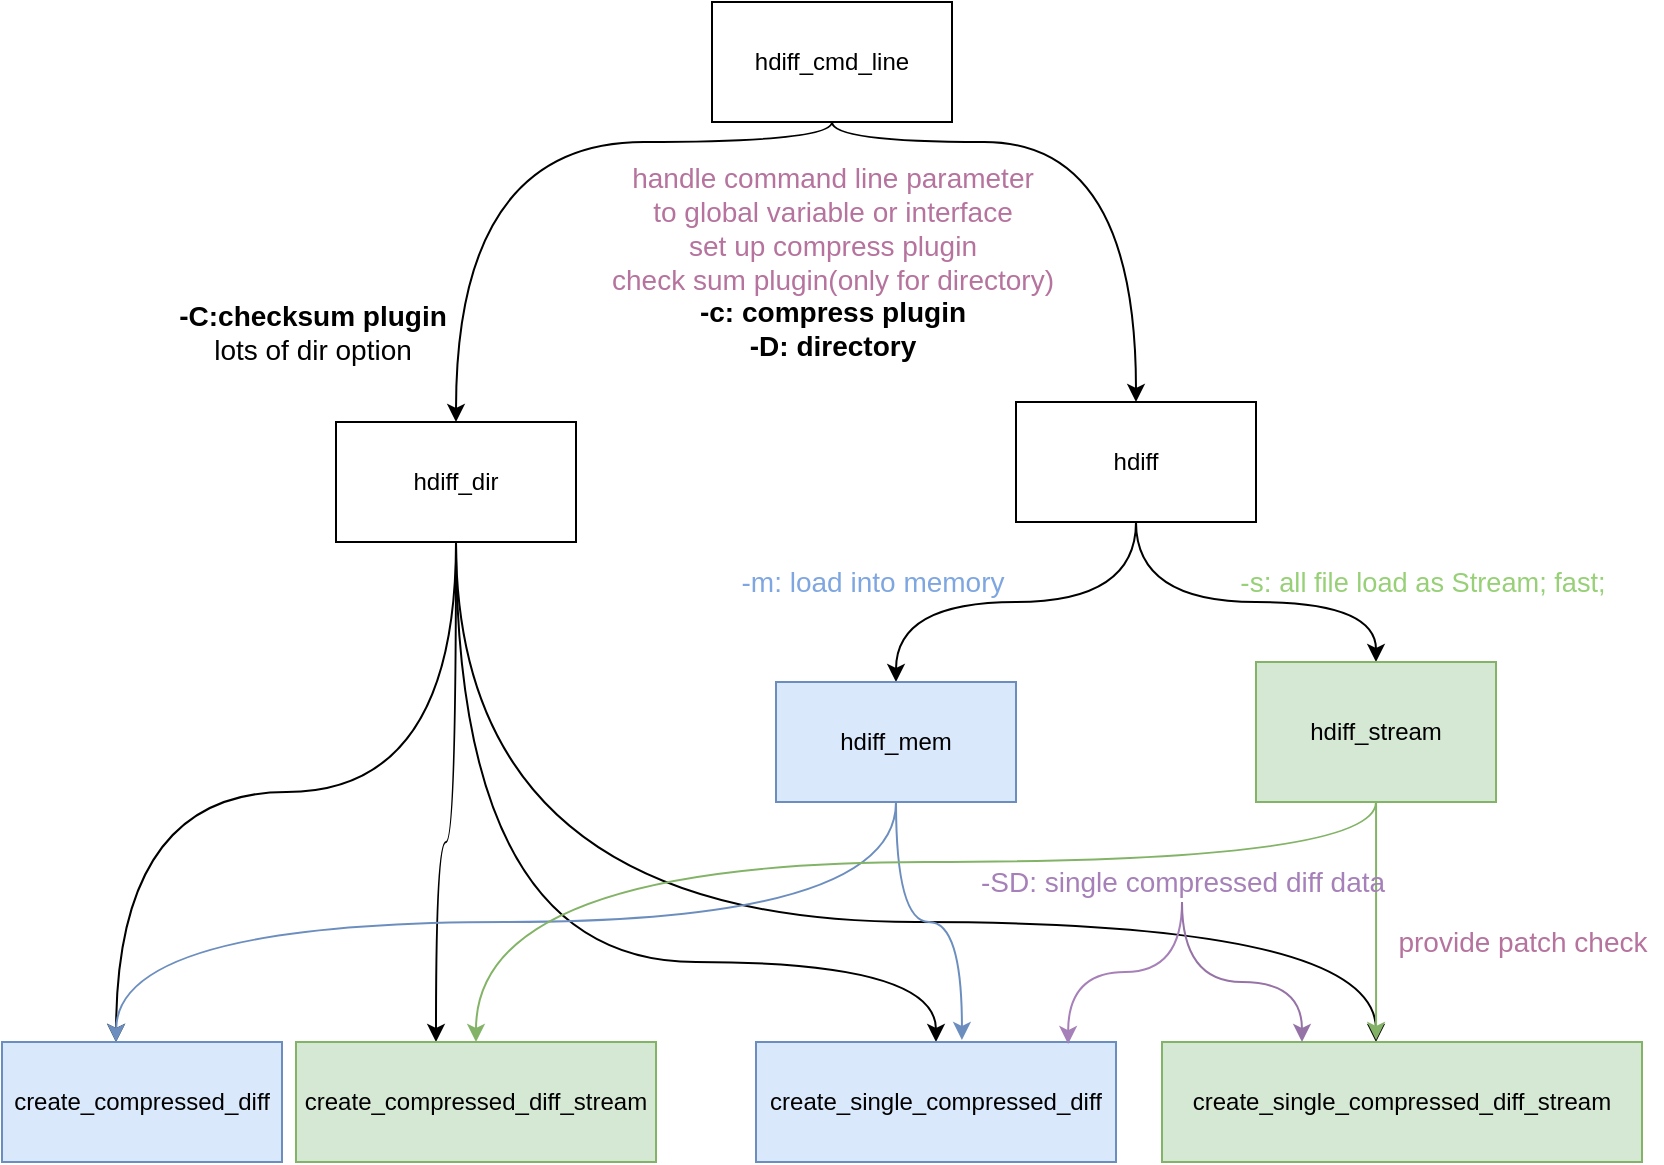 <mxfile version="14.9.3" type="github">
  <diagram id="71C2lTWhqn7iXaAkYp9l" name="Page-1">
    <mxGraphModel dx="1106" dy="564" grid="1" gridSize="10" guides="1" tooltips="1" connect="1" arrows="1" fold="1" page="1" pageScale="1" pageWidth="850" pageHeight="1100" math="0" shadow="0">
      <root>
        <mxCell id="0" />
        <mxCell id="1" parent="0" />
        <mxCell id="RPoBLLqZ5S25w6Av_XMs-28" style="edgeStyle=orthogonalEdgeStyle;curved=1;orthogonalLoop=1;jettySize=auto;html=1;entryX=0.5;entryY=0;entryDx=0;entryDy=0;strokeColor=#000000;" edge="1" parent="1" source="RPoBLLqZ5S25w6Av_XMs-1" target="RPoBLLqZ5S25w6Av_XMs-2">
          <mxGeometry relative="1" as="geometry">
            <Array as="points">
              <mxPoint x="425" y="90" />
              <mxPoint x="237" y="90" />
            </Array>
          </mxGeometry>
        </mxCell>
        <mxCell id="RPoBLLqZ5S25w6Av_XMs-29" style="edgeStyle=orthogonalEdgeStyle;curved=1;orthogonalLoop=1;jettySize=auto;html=1;strokeColor=#000000;" edge="1" parent="1" source="RPoBLLqZ5S25w6Av_XMs-1" target="RPoBLLqZ5S25w6Av_XMs-3">
          <mxGeometry relative="1" as="geometry">
            <Array as="points">
              <mxPoint x="425" y="90" />
              <mxPoint x="577" y="90" />
            </Array>
          </mxGeometry>
        </mxCell>
        <mxCell id="RPoBLLqZ5S25w6Av_XMs-1" value="hdiff_cmd_line" style="rounded=0;whiteSpace=wrap;html=1;" vertex="1" parent="1">
          <mxGeometry x="365" y="20" width="120" height="60" as="geometry" />
        </mxCell>
        <mxCell id="RPoBLLqZ5S25w6Av_XMs-16" style="edgeStyle=orthogonalEdgeStyle;orthogonalLoop=1;jettySize=auto;html=1;entryX=0.5;entryY=0;entryDx=0;entryDy=0;curved=1;exitX=0.5;exitY=1;exitDx=0;exitDy=0;" edge="1" parent="1" source="RPoBLLqZ5S25w6Av_XMs-2">
          <mxGeometry relative="1" as="geometry">
            <mxPoint x="67" y="540" as="targetPoint" />
          </mxGeometry>
        </mxCell>
        <mxCell id="RPoBLLqZ5S25w6Av_XMs-17" style="edgeStyle=orthogonalEdgeStyle;orthogonalLoop=1;jettySize=auto;html=1;curved=1;" edge="1" parent="1" source="RPoBLLqZ5S25w6Av_XMs-2" target="RPoBLLqZ5S25w6Av_XMs-7">
          <mxGeometry relative="1" as="geometry">
            <Array as="points">
              <mxPoint x="237" y="440" />
              <mxPoint x="227" y="440" />
            </Array>
          </mxGeometry>
        </mxCell>
        <mxCell id="RPoBLLqZ5S25w6Av_XMs-18" style="edgeStyle=orthogonalEdgeStyle;orthogonalLoop=1;jettySize=auto;html=1;entryX=0.5;entryY=0;entryDx=0;entryDy=0;curved=1;" edge="1" parent="1" source="RPoBLLqZ5S25w6Av_XMs-2" target="RPoBLLqZ5S25w6Av_XMs-8">
          <mxGeometry relative="1" as="geometry">
            <Array as="points">
              <mxPoint x="237" y="500" />
              <mxPoint x="477" y="500" />
            </Array>
          </mxGeometry>
        </mxCell>
        <mxCell id="RPoBLLqZ5S25w6Av_XMs-19" style="edgeStyle=orthogonalEdgeStyle;orthogonalLoop=1;jettySize=auto;html=1;curved=1;" edge="1" parent="1" source="RPoBLLqZ5S25w6Av_XMs-2">
          <mxGeometry relative="1" as="geometry">
            <mxPoint x="697" y="540" as="targetPoint" />
            <Array as="points">
              <mxPoint x="237" y="480" />
              <mxPoint x="697" y="480" />
            </Array>
          </mxGeometry>
        </mxCell>
        <mxCell id="RPoBLLqZ5S25w6Av_XMs-2" value="hdiff_dir" style="whiteSpace=wrap;html=1;" vertex="1" parent="1">
          <mxGeometry x="177" y="230" width="120" height="60" as="geometry" />
        </mxCell>
        <mxCell id="RPoBLLqZ5S25w6Av_XMs-14" style="edgeStyle=orthogonalEdgeStyle;orthogonalLoop=1;jettySize=auto;html=1;entryX=0.5;entryY=0;entryDx=0;entryDy=0;curved=1;" edge="1" parent="1" source="RPoBLLqZ5S25w6Av_XMs-3" target="RPoBLLqZ5S25w6Av_XMs-4">
          <mxGeometry relative="1" as="geometry" />
        </mxCell>
        <mxCell id="RPoBLLqZ5S25w6Av_XMs-15" style="edgeStyle=orthogonalEdgeStyle;orthogonalLoop=1;jettySize=auto;html=1;exitX=0.5;exitY=1;exitDx=0;exitDy=0;curved=1;" edge="1" parent="1" source="RPoBLLqZ5S25w6Av_XMs-3" target="RPoBLLqZ5S25w6Av_XMs-5">
          <mxGeometry relative="1" as="geometry">
            <Array as="points">
              <mxPoint x="577" y="320" />
              <mxPoint x="697" y="320" />
            </Array>
          </mxGeometry>
        </mxCell>
        <mxCell id="RPoBLLqZ5S25w6Av_XMs-3" value="hdiff" style="whiteSpace=wrap;html=1;" vertex="1" parent="1">
          <mxGeometry x="517" y="220" width="120" height="60" as="geometry" />
        </mxCell>
        <mxCell id="RPoBLLqZ5S25w6Av_XMs-20" style="edgeStyle=orthogonalEdgeStyle;orthogonalLoop=1;jettySize=auto;html=1;exitX=0.5;exitY=1;exitDx=0;exitDy=0;entryX=0.5;entryY=0;entryDx=0;entryDy=0;curved=1;fillColor=#dae8fc;strokeColor=#6c8ebf;" edge="1" parent="1" source="RPoBLLqZ5S25w6Av_XMs-4">
          <mxGeometry relative="1" as="geometry">
            <mxPoint x="67" y="540" as="targetPoint" />
          </mxGeometry>
        </mxCell>
        <mxCell id="RPoBLLqZ5S25w6Av_XMs-24" style="edgeStyle=orthogonalEdgeStyle;curved=1;orthogonalLoop=1;jettySize=auto;html=1;entryX=0.572;entryY=-0.017;entryDx=0;entryDy=0;entryPerimeter=0;strokeColor=#6c8ebf;fillColor=#dae8fc;" edge="1" parent="1" source="RPoBLLqZ5S25w6Av_XMs-4" target="RPoBLLqZ5S25w6Av_XMs-8">
          <mxGeometry relative="1" as="geometry" />
        </mxCell>
        <mxCell id="RPoBLLqZ5S25w6Av_XMs-4" value="hdiff_mem" style="whiteSpace=wrap;html=1;fillColor=#dae8fc;strokeColor=#6c8ebf;" vertex="1" parent="1">
          <mxGeometry x="397" y="360" width="120" height="60" as="geometry" />
        </mxCell>
        <mxCell id="RPoBLLqZ5S25w6Av_XMs-22" style="edgeStyle=orthogonalEdgeStyle;orthogonalLoop=1;jettySize=auto;html=1;curved=1;fontColor=#97D077;fillColor=#d5e8d4;strokeColor=#82b366;" edge="1" parent="1" source="RPoBLLqZ5S25w6Av_XMs-5" target="RPoBLLqZ5S25w6Av_XMs-7">
          <mxGeometry relative="1" as="geometry">
            <Array as="points">
              <mxPoint x="697" y="450" />
              <mxPoint x="247" y="450" />
            </Array>
          </mxGeometry>
        </mxCell>
        <mxCell id="RPoBLLqZ5S25w6Av_XMs-27" style="edgeStyle=orthogonalEdgeStyle;curved=1;orthogonalLoop=1;jettySize=auto;html=1;entryX=0.446;entryY=-0.017;entryDx=0;entryDy=0;entryPerimeter=0;fillColor=#d5e8d4;strokeColor=#82b366;" edge="1" parent="1" source="RPoBLLqZ5S25w6Av_XMs-5" target="RPoBLLqZ5S25w6Av_XMs-9">
          <mxGeometry relative="1" as="geometry" />
        </mxCell>
        <mxCell id="RPoBLLqZ5S25w6Av_XMs-5" value="hdiff_stream" style="whiteSpace=wrap;html=1;fillColor=#d5e8d4;strokeColor=#82b366;" vertex="1" parent="1">
          <mxGeometry x="637" y="350" width="120" height="70" as="geometry" />
        </mxCell>
        <mxCell id="RPoBLLqZ5S25w6Av_XMs-26" style="edgeStyle=orthogonalEdgeStyle;curved=1;orthogonalLoop=1;jettySize=auto;html=1;exitX=0.75;exitY=1;exitDx=0;exitDy=0;strokeColor=#33FF33;" edge="1" parent="1" source="RPoBLLqZ5S25w6Av_XMs-6">
          <mxGeometry relative="1" as="geometry">
            <mxPoint x="115" y="580" as="targetPoint" />
          </mxGeometry>
        </mxCell>
        <mxCell id="RPoBLLqZ5S25w6Av_XMs-6" value="create_compressed_diff" style="whiteSpace=wrap;html=1;fillColor=#dae8fc;strokeColor=#6c8ebf;" vertex="1" parent="1">
          <mxGeometry x="10" y="540" width="140" height="60" as="geometry" />
        </mxCell>
        <mxCell id="RPoBLLqZ5S25w6Av_XMs-7" value="create_compressed_diff_stream" style="whiteSpace=wrap;html=1;fillColor=#d5e8d4;strokeColor=#82b366;" vertex="1" parent="1">
          <mxGeometry x="157" y="540" width="180" height="60" as="geometry" />
        </mxCell>
        <mxCell id="RPoBLLqZ5S25w6Av_XMs-8" value="create_single_compressed_diff" style="whiteSpace=wrap;html=1;fillColor=#dae8fc;strokeColor=#6c8ebf;" vertex="1" parent="1">
          <mxGeometry x="387" y="540" width="180" height="60" as="geometry" />
        </mxCell>
        <mxCell id="RPoBLLqZ5S25w6Av_XMs-9" value="create_single_compressed_diff_stream" style="whiteSpace=wrap;html=1;fillColor=#d5e8d4;strokeColor=#82b366;" vertex="1" parent="1">
          <mxGeometry x="590" y="540" width="240" height="60" as="geometry" />
        </mxCell>
        <mxCell id="RPoBLLqZ5S25w6Av_XMs-25" value="&lt;font color=&quot;#b5739d&quot;&gt;handle command line parameter &lt;br style=&quot;font-size: 14px&quot;&gt;to global variable or interface&lt;br&gt;set up compress plugin&lt;br&gt;check sum plugin(only for directory)&lt;br&gt;&lt;/font&gt;&lt;b&gt;-c: compress plugin&lt;/b&gt;&lt;br&gt;&lt;b&gt;-D: directory&lt;/b&gt;" style="text;html=1;align=center;verticalAlign=middle;resizable=0;points=[];autosize=1;strokeColor=none;fontSize=14;" vertex="1" parent="1">
          <mxGeometry x="305" y="95" width="240" height="110" as="geometry" />
        </mxCell>
        <mxCell id="RPoBLLqZ5S25w6Av_XMs-31" value="&lt;b&gt;-C:checksum plugin&lt;/b&gt;&lt;br&gt;lots of dir option" style="text;html=1;align=center;verticalAlign=middle;resizable=0;points=[];autosize=1;strokeColor=none;fontSize=14;" vertex="1" parent="1">
          <mxGeometry x="90" y="165" width="150" height="40" as="geometry" />
        </mxCell>
        <mxCell id="RPoBLLqZ5S25w6Av_XMs-34" style="edgeStyle=orthogonalEdgeStyle;curved=1;orthogonalLoop=1;jettySize=auto;html=1;entryX=0.867;entryY=0.017;entryDx=0;entryDy=0;entryPerimeter=0;fontSize=14;fontColor=#A680B8;strokeColor=#A680B8;" edge="1" parent="1" source="RPoBLLqZ5S25w6Av_XMs-33" target="RPoBLLqZ5S25w6Av_XMs-8">
          <mxGeometry relative="1" as="geometry" />
        </mxCell>
        <mxCell id="RPoBLLqZ5S25w6Av_XMs-35" style="edgeStyle=orthogonalEdgeStyle;curved=1;orthogonalLoop=1;jettySize=auto;html=1;fontSize=14;strokeColor=#9673a6;fontColor=#A680B8;fillColor=#e1d5e7;" edge="1" parent="1" source="RPoBLLqZ5S25w6Av_XMs-33" target="RPoBLLqZ5S25w6Av_XMs-9">
          <mxGeometry relative="1" as="geometry">
            <Array as="points">
              <mxPoint x="600" y="510" />
              <mxPoint x="660" y="510" />
            </Array>
          </mxGeometry>
        </mxCell>
        <mxCell id="RPoBLLqZ5S25w6Av_XMs-33" value="-SD: single compressed diff data" style="text;html=1;align=center;verticalAlign=middle;resizable=0;points=[];autosize=1;strokeColor=none;fontSize=14;fontColor=#A680B8;" vertex="1" parent="1">
          <mxGeometry x="490" y="450" width="220" height="20" as="geometry" />
        </mxCell>
        <mxCell id="RPoBLLqZ5S25w6Av_XMs-36" value="&lt;font color=&quot;#7ea6e0&quot;&gt;-m: load into memory&lt;/font&gt;" style="text;html=1;align=center;verticalAlign=middle;resizable=0;points=[];autosize=1;fontSize=14;" vertex="1" parent="1">
          <mxGeometry x="370" y="300" width="150" height="20" as="geometry" />
        </mxCell>
        <mxCell id="RPoBLLqZ5S25w6Av_XMs-37" value="&lt;font&gt;-s:&amp;nbsp;&lt;span style=&quot;background-color: transparent ; font-size: 13.6px&quot;&gt;all file load as Stream; fast;&lt;/span&gt;&lt;/font&gt;" style="text;html=1;align=center;verticalAlign=middle;resizable=0;points=[];autosize=1;strokeColor=none;fontSize=14;fontColor=#97D077;" vertex="1" parent="1">
          <mxGeometry x="620" y="300" width="200" height="20" as="geometry" />
        </mxCell>
        <mxCell id="RPoBLLqZ5S25w6Av_XMs-40" value="&lt;font color=&quot;#b5739d&quot;&gt;provide patch check&lt;/font&gt;" style="text;html=1;align=center;verticalAlign=middle;resizable=0;points=[];autosize=1;strokeColor=none;fontSize=14;fontColor=#97D077;" vertex="1" parent="1">
          <mxGeometry x="700" y="480" width="140" height="20" as="geometry" />
        </mxCell>
      </root>
    </mxGraphModel>
  </diagram>
</mxfile>
